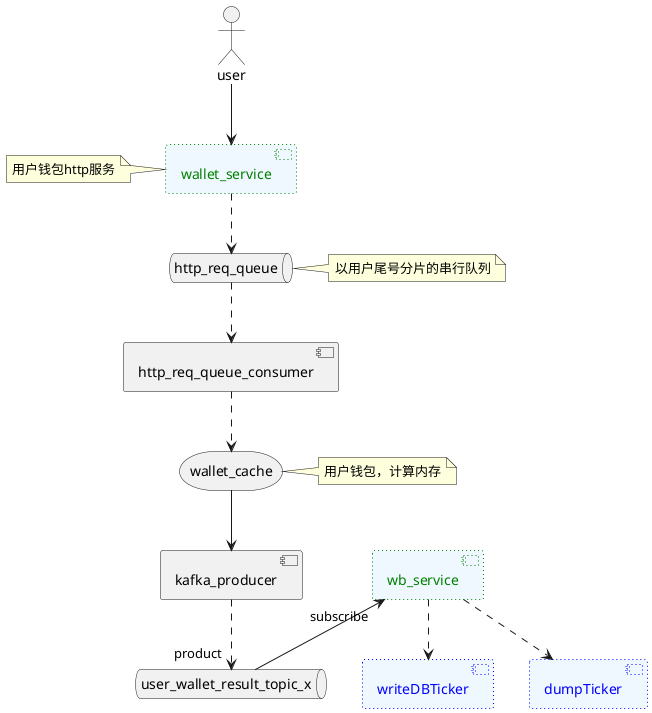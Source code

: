 @startuml
actor user
queue http_req_queue

queue user_wallet_result_topic_x

component wallet_service #aliceblue;line:green;line.dotted;text:green

component wb_service #aliceblue;line:green;line.dotted;text:green

user --> wallet_service

wallet_service ..> http_req_queue

component http_req_queue_consumer

component kafka_producer

http_req_queue ..> http_req_queue_consumer

storage wallet_cache
http_req_queue_consumer ..> wallet_cache
wallet_cache --> kafka_producer
kafka_producer ..> "product" user_wallet_result_topic_x

wb_service "subscribe" <-- user_wallet_result_topic_x

component writeDBTicker #aliceblue;line:blue;line.dotted;text:blue
component dumpTicker #aliceblue;line:blue;line.dotted;text:blue

wb_service ..> writeDBTicker
wb_service ..> dumpTicker


note right of http_req_queue
以用户尾号分片的串行队列
end note

note right of wallet_cache
用户钱包，计算内存
end note

note left of wallet_service
用户钱包http服务
end note



@enduml